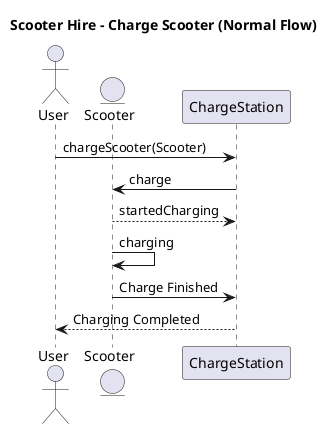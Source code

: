 @startuml

    title Scooter Hire - Charge Scooter (Normal Flow)

    actor User

    entity Scooter
    participant ChargeStation

    User -> ChargeStation : chargeScooter(Scooter)
    ChargeStation -> Scooter : charge
    Scooter --> ChargeStation : startedCharging
    Scooter -> Scooter : charging
    Scooter -> ChargeStation : Charge Finished
    ChargeStation --> User : Charging Completed
@enduml